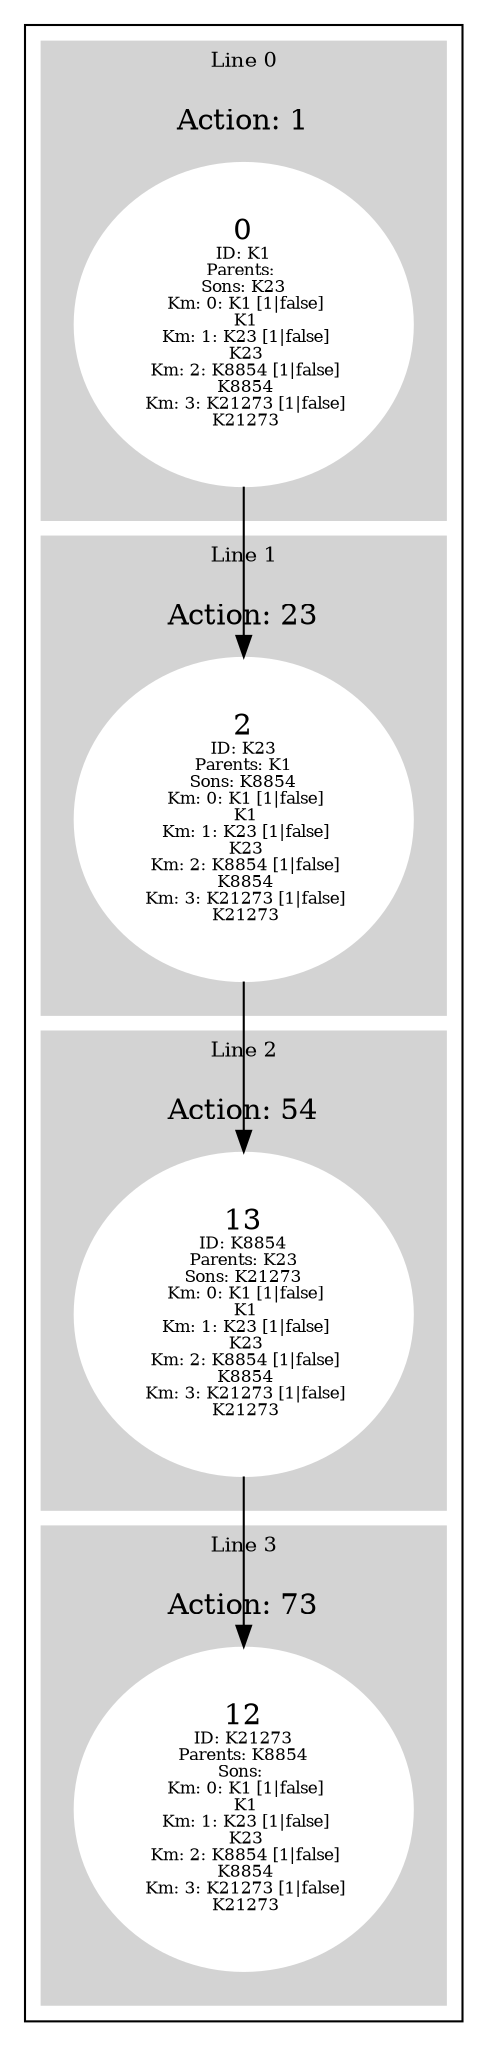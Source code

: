 digraph G {
subgraph cluster_info {
        subgraph cluster_0 {
        style=filled;
        color=lightgrey;
        node [style=filled,color=white];
        subgraph cluster_act_1 {
label = "Action: 1"step_K1 [label=<0<BR /><FONT POINT-SIZE="8">ID: K1</FONT><BR /><FONT POINT-SIZE="8">Parents: </FONT><BR /><FONT POINT-SIZE="8">Sons: K23</FONT><BR /><FONT POINT-SIZE="8"> Km: 0: K1 [1|false]<BR /> K1</FONT><BR /><FONT POINT-SIZE="8"> Km: 1: K23 [1|false]<BR /> K23</FONT><BR /><FONT POINT-SIZE="8"> Km: 2: K8854 [1|false]<BR /> K8854</FONT><BR /><FONT POINT-SIZE="8"> Km: 3: K21273 [1|false]<BR /> K21273</FONT>>]
}

        fontsize="10"
        label = "Line 0";
        }

        subgraph cluster_2 {
        style=filled;
        color=lightgrey;
        node [style=filled,color=white];
        subgraph cluster_act_54 {
label = "Action: 54"step_K8854 [label=<13<BR /><FONT POINT-SIZE="8">ID: K8854</FONT><BR /><FONT POINT-SIZE="8">Parents: K23</FONT><BR /><FONT POINT-SIZE="8">Sons: K21273</FONT><BR /><FONT POINT-SIZE="8"> Km: 0: K1 [1|false]<BR /> K1</FONT><BR /><FONT POINT-SIZE="8"> Km: 1: K23 [1|false]<BR /> K23</FONT><BR /><FONT POINT-SIZE="8"> Km: 2: K8854 [1|false]<BR /> K8854</FONT><BR /><FONT POINT-SIZE="8"> Km: 3: K21273 [1|false]<BR /> K21273</FONT>>]
}

        fontsize="10"
        label = "Line 2";
        }

        subgraph cluster_3 {
        style=filled;
        color=lightgrey;
        node [style=filled,color=white];
        subgraph cluster_act_73 {
label = "Action: 73"step_K21273 [label=<12<BR /><FONT POINT-SIZE="8">ID: K21273</FONT><BR /><FONT POINT-SIZE="8">Parents: K8854</FONT><BR /><FONT POINT-SIZE="8">Sons: </FONT><BR /><FONT POINT-SIZE="8"> Km: 0: K1 [1|false]<BR /> K1</FONT><BR /><FONT POINT-SIZE="8"> Km: 1: K23 [1|false]<BR /> K23</FONT><BR /><FONT POINT-SIZE="8"> Km: 2: K8854 [1|false]<BR /> K8854</FONT><BR /><FONT POINT-SIZE="8"> Km: 3: K21273 [1|false]<BR /> K21273</FONT>>]
}

        fontsize="10"
        label = "Line 3";
        }

        subgraph cluster_1 {
        style=filled;
        color=lightgrey;
        node [style=filled,color=white];
        subgraph cluster_act_23 {
label = "Action: 23"step_K23 [label=<2<BR /><FONT POINT-SIZE="8">ID: K23</FONT><BR /><FONT POINT-SIZE="8">Parents: K1</FONT><BR /><FONT POINT-SIZE="8">Sons: K8854</FONT><BR /><FONT POINT-SIZE="8"> Km: 0: K1 [1|false]<BR /> K1</FONT><BR /><FONT POINT-SIZE="8"> Km: 1: K23 [1|false]<BR /> K23</FONT><BR /><FONT POINT-SIZE="8"> Km: 2: K8854 [1|false]<BR /> K8854</FONT><BR /><FONT POINT-SIZE="8"> Km: 3: K21273 [1|false]<BR /> K21273</FONT>>]
}

        fontsize="10"
        label = "Line 1";
        }
step_K1 -> step_K23; 
step_K8854 -> step_K21273; 
step_K23 -> step_K8854; 
}}